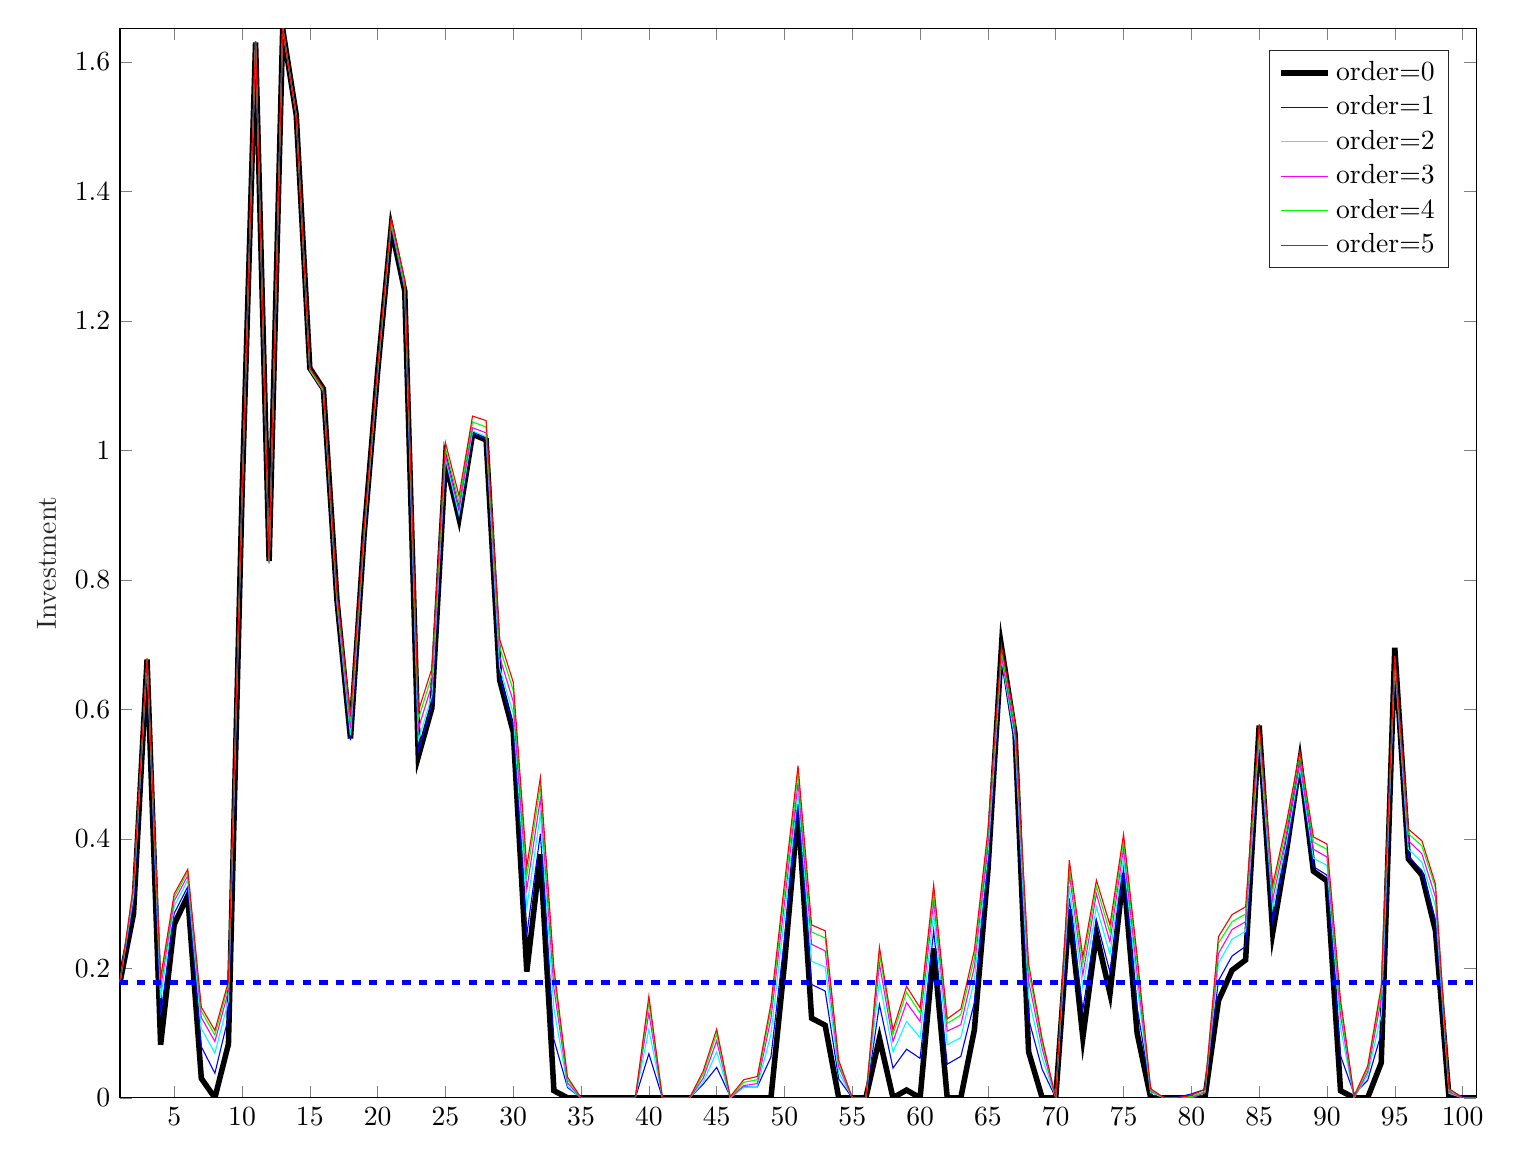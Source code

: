% This file was created by matlab2tikz.
%
%The latest updates can be retrieved from
%  http://www.mathworks.com/matlabcentral/fileexchange/22022-matlab2tikz-matlab2tikz
%where you can also make suggestions and rate matlab2tikz.
%
\definecolor{mycolor1}{rgb}{0.0,1.0,1.0}%
\definecolor{mycolor2}{rgb}{1.0,0.0,1.0}%
%
\begin{tikzpicture}

\begin{axis}[%
width=6.781in,
height=5.348in,
at={(1.137in,0.722in)},
scale only axis,
xmin=1,
xmax=101,
ymin=0,
ymax=1.652,
ylabel style={font=\color{white!15!black}},
ylabel={Investment},
axis background/.style={fill=white},
legend style={legend cell align=left, align=left, draw=white!15!black}
]
\addplot [color=black, line width=2.0pt]
  table[row sep=crcr]{%
1	0.178\\
2	0.284\\
3	0.677\\
4	0.082\\
5	0.268\\
6	0.312\\
7	0.03\\
8	0\\
9	0.083\\
10	0.929\\
11	1.63\\
12	0.829\\
13	1.651\\
14	1.518\\
15	1.127\\
16	1.095\\
17	0.769\\
18	0.555\\
19	0.869\\
20	1.121\\
21	1.344\\
22	1.246\\
23	0.527\\
24	0.602\\
25	0.984\\
26	0.895\\
27	1.025\\
28	1.016\\
29	0.645\\
30	0.565\\
31	0.195\\
32	0.376\\
33	0.011\\
34	0\\
35	0\\
36	0\\
37	0\\
38	0\\
39	0\\
40	0\\
41	0\\
42	0\\
43	0\\
44	0\\
45	0\\
46	0\\
47	0\\
48	0\\
49	0\\
50	0.207\\
51	0.446\\
52	0.123\\
53	0.112\\
54	0\\
55	0\\
56	0\\
57	0.092\\
58	0\\
59	0.012\\
60	0\\
61	0.231\\
62	0\\
63	0\\
64	0.105\\
65	0.351\\
66	0.697\\
67	0.562\\
68	0.071\\
69	0\\
70	0\\
71	0.291\\
72	0.093\\
73	0.253\\
74	0.161\\
75	0.347\\
76	0.1\\
77	0\\
78	0\\
79	0\\
80	0\\
81	0\\
82	0.15\\
83	0.197\\
84	0.213\\
85	0.575\\
86	0.255\\
87	0.379\\
88	0.52\\
89	0.35\\
90	0.335\\
91	0.011\\
92	0\\
93	0\\
94	0.054\\
95	0.695\\
96	0.369\\
97	0.344\\
98	0.258\\
99	0\\
100	0\\
101	0\\
};
\addlegendentry{order=0}

\addplot [color=blue]
  table[row sep=crcr]{%
1	0.178\\
2	0.301\\
3	0.677\\
4	0.127\\
5	0.285\\
6	0.326\\
7	0.079\\
8	0.038\\
9	0.125\\
10	0.928\\
11	1.631\\
12	0.827\\
13	1.651\\
14	1.517\\
15	1.125\\
16	1.093\\
17	0.766\\
18	0.552\\
19	0.867\\
20	1.12\\
21	1.346\\
22	1.248\\
23	0.535\\
24	0.607\\
25	0.985\\
26	0.898\\
27	1.027\\
28	1.018\\
29	0.65\\
30	0.575\\
31	0.252\\
32	0.408\\
33	0.09\\
34	0.016\\
35	0\\
36	0\\
37	0\\
38	0\\
39	0\\
40	0.068\\
41	0\\
42	0\\
43	0\\
44	0.021\\
45	0.047\\
46	0.002\\
47	0.017\\
48	0.017\\
49	0.063\\
50	0.246\\
51	0.454\\
52	0.175\\
53	0.165\\
54	0.029\\
55	0\\
56	0\\
57	0.144\\
58	0.046\\
59	0.075\\
60	0.061\\
61	0.258\\
62	0.052\\
63	0.064\\
64	0.147\\
65	0.359\\
66	0.684\\
67	0.547\\
68	0.122\\
69	0.044\\
70	0\\
71	0.308\\
72	0.136\\
73	0.275\\
74	0.194\\
75	0.354\\
76	0.14\\
77	0.011\\
78	0\\
79	0.001\\
80	0.006\\
81	0.013\\
82	0.181\\
83	0.219\\
84	0.234\\
85	0.559\\
86	0.272\\
87	0.38\\
88	0.507\\
89	0.357\\
90	0.344\\
91	0.065\\
92	0.006\\
93	0.027\\
94	0.099\\
95	0.68\\
96	0.372\\
97	0.351\\
98	0.275\\
99	0.013\\
100	0.001\\
101	0\\
};
\addlegendentry{order=1}

\addplot [color=mycolor1]
  table[row sep=crcr]{%
1	0.178\\
2	0.312\\
3	0.677\\
4	0.154\\
5	0.296\\
6	0.336\\
7	0.107\\
8	0.069\\
9	0.15\\
10	0.927\\
11	1.631\\
12	0.826\\
13	1.652\\
14	1.517\\
15	1.124\\
16	1.092\\
17	0.765\\
18	0.56\\
19	0.865\\
20	1.119\\
21	1.349\\
22	1.25\\
23	0.552\\
24	0.621\\
25	0.988\\
26	0.901\\
27	1.03\\
28	1.021\\
29	0.664\\
30	0.594\\
31	0.294\\
32	0.438\\
33	0.138\\
34	0.018\\
35	0\\
36	0\\
37	0\\
38	0\\
39	0\\
40	0.106\\
41	0\\
42	0\\
43	0\\
44	0.024\\
45	0.071\\
46	0\\
47	0.016\\
48	0.018\\
49	0.098\\
50	0.28\\
51	0.471\\
52	0.211\\
53	0.202\\
54	0.039\\
55	0\\
56	0\\
57	0.18\\
58	0.071\\
59	0.118\\
60	0.093\\
61	0.285\\
62	0.082\\
63	0.093\\
64	0.182\\
65	0.377\\
66	0.679\\
67	0.553\\
68	0.155\\
69	0.062\\
70	0\\
71	0.327\\
72	0.17\\
73	0.295\\
74	0.222\\
75	0.371\\
76	0.174\\
77	0.008\\
78	0\\
79	0\\
80	0\\
81	0.008\\
82	0.208\\
83	0.245\\
84	0.257\\
85	0.555\\
86	0.293\\
87	0.393\\
88	0.51\\
89	0.37\\
90	0.359\\
91	0.108\\
92	0\\
93	0.035\\
94	0.128\\
95	0.671\\
96	0.384\\
97	0.364\\
98	0.296\\
99	0.007\\
100	0\\
101	0\\
};
\addlegendentry{order=2}

\addplot [color=mycolor2]
  table[row sep=crcr]{%
1	0.178\\
2	0.32\\
3	0.677\\
4	0.17\\
5	0.304\\
6	0.343\\
7	0.124\\
8	0.087\\
9	0.165\\
10	0.926\\
11	1.632\\
12	0.825\\
13	1.652\\
14	1.517\\
15	1.124\\
16	1.091\\
17	0.768\\
18	0.571\\
19	0.867\\
20	1.119\\
21	1.35\\
22	1.252\\
23	0.57\\
24	0.638\\
25	0.993\\
26	0.91\\
27	1.035\\
28	1.027\\
29	0.681\\
30	0.612\\
31	0.322\\
32	0.462\\
33	0.169\\
34	0.023\\
35	0\\
36	0\\
37	0\\
38	0\\
39	0\\
40	0.131\\
41	0\\
42	0\\
43	0\\
44	0.03\\
45	0.088\\
46	0\\
47	0.019\\
48	0.022\\
49	0.122\\
50	0.301\\
51	0.487\\
52	0.237\\
53	0.227\\
54	0.048\\
55	0\\
56	0\\
57	0.207\\
58	0.087\\
59	0.147\\
60	0.118\\
61	0.304\\
62	0.103\\
63	0.113\\
64	0.202\\
65	0.392\\
66	0.683\\
67	0.563\\
68	0.181\\
69	0.076\\
70	0\\
71	0.346\\
72	0.19\\
73	0.315\\
74	0.241\\
75	0.386\\
76	0.192\\
77	0.011\\
78	0\\
79	0\\
80	0\\
81	0.008\\
82	0.223\\
83	0.26\\
84	0.272\\
85	0.561\\
86	0.307\\
87	0.405\\
88	0.518\\
89	0.384\\
90	0.372\\
91	0.127\\
92	0\\
93	0.04\\
94	0.152\\
95	0.672\\
96	0.397\\
97	0.377\\
98	0.31\\
99	0.009\\
100	0\\
101	0\\
};
\addlegendentry{order=3}

\addplot [color=green]
  table[row sep=crcr]{%
1	0.178\\
2	0.325\\
3	0.677\\
4	0.18\\
5	0.31\\
6	0.349\\
7	0.134\\
8	0.097\\
9	0.174\\
10	0.926\\
11	1.632\\
12	0.826\\
13	1.652\\
14	1.517\\
15	1.124\\
16	1.093\\
17	0.775\\
18	0.581\\
19	0.873\\
20	1.122\\
21	1.353\\
22	1.256\\
23	0.585\\
24	0.652\\
25	1.003\\
26	0.92\\
27	1.044\\
28	1.036\\
29	0.696\\
30	0.629\\
31	0.342\\
32	0.482\\
33	0.188\\
34	0.028\\
35	0\\
36	0\\
37	0\\
38	0\\
39	0\\
40	0.147\\
41	0\\
42	0\\
43	0\\
44	0.036\\
45	0.099\\
46	0\\
47	0.024\\
48	0.028\\
49	0.136\\
50	0.318\\
51	0.502\\
52	0.256\\
53	0.247\\
54	0.054\\
55	0\\
56	0\\
57	0.223\\
58	0.098\\
59	0.163\\
60	0.131\\
61	0.317\\
62	0.115\\
63	0.128\\
64	0.216\\
65	0.404\\
66	0.69\\
67	0.574\\
68	0.197\\
69	0.085\\
70	0\\
71	0.357\\
72	0.207\\
73	0.326\\
74	0.255\\
75	0.398\\
76	0.209\\
77	0.012\\
78	0\\
79	0\\
80	0.002\\
81	0.01\\
82	0.239\\
83	0.272\\
84	0.284\\
85	0.568\\
86	0.319\\
87	0.416\\
88	0.529\\
89	0.395\\
90	0.384\\
91	0.141\\
92	0.002\\
93	0.045\\
94	0.165\\
95	0.678\\
96	0.408\\
97	0.389\\
98	0.324\\
99	0.012\\
100	0\\
101	0\\
};
\addlegendentry{order=4}

\addplot [color=red]
  table[row sep=crcr]{%
1	0.178\\
2	0.329\\
3	0.679\\
4	0.186\\
5	0.315\\
6	0.353\\
7	0.14\\
8	0.104\\
9	0.18\\
10	0.926\\
11	1.632\\
12	0.828\\
13	1.652\\
14	1.517\\
15	1.127\\
16	1.096\\
17	0.781\\
18	0.589\\
19	0.879\\
20	1.128\\
21	1.358\\
22	1.263\\
23	0.597\\
24	0.663\\
25	1.012\\
26	0.93\\
27	1.053\\
28	1.046\\
29	0.708\\
30	0.642\\
31	0.357\\
32	0.495\\
33	0.2\\
34	0.032\\
35	0\\
36	0\\
37	0\\
38	0\\
39	0\\
40	0.157\\
41	0\\
42	0\\
43	0\\
44	0.041\\
45	0.106\\
46	0.002\\
47	0.028\\
48	0.033\\
49	0.145\\
50	0.331\\
51	0.513\\
52	0.267\\
53	0.258\\
54	0.058\\
55	0\\
56	0\\
57	0.233\\
58	0.105\\
59	0.172\\
60	0.139\\
61	0.329\\
62	0.122\\
63	0.137\\
64	0.228\\
65	0.413\\
66	0.697\\
67	0.581\\
68	0.207\\
69	0.091\\
70	0\\
71	0.367\\
72	0.218\\
73	0.336\\
74	0.267\\
75	0.407\\
76	0.22\\
77	0.014\\
78	0\\
79	0\\
80	0.004\\
81	0.013\\
82	0.249\\
83	0.283\\
84	0.295\\
85	0.577\\
86	0.329\\
87	0.424\\
88	0.535\\
89	0.403\\
90	0.392\\
91	0.151\\
92	0.003\\
93	0.049\\
94	0.172\\
95	0.682\\
96	0.415\\
97	0.397\\
98	0.33\\
99	0.014\\
100	0\\
101	0\\
};
\addlegendentry{order=5}

\addplot [color=blue, dashed, line width=2.0pt, forget plot]
  table[row sep=crcr]{%
1	0.178\\
101	0.178\\
};
\end{axis}
\end{tikzpicture}%